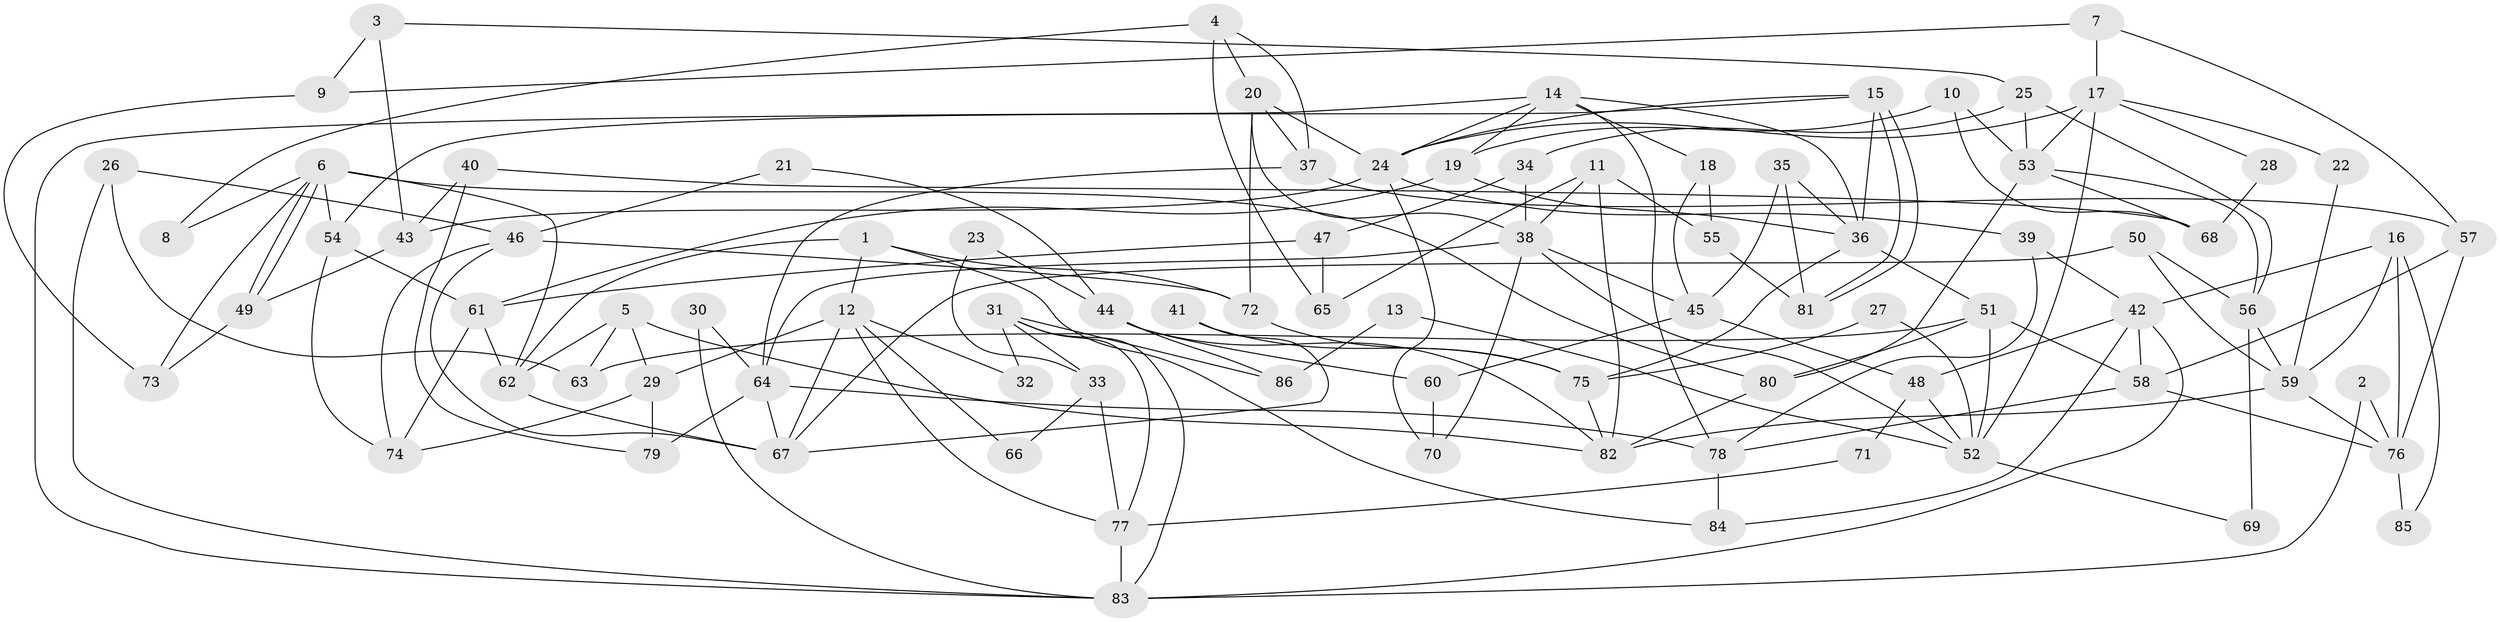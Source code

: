 // coarse degree distribution, {6: 0.16666666666666666, 2: 0.13333333333333333, 3: 0.26666666666666666, 4: 0.16666666666666666, 7: 0.06666666666666667, 9: 0.016666666666666666, 5: 0.11666666666666667, 10: 0.016666666666666666, 8: 0.05}
// Generated by graph-tools (version 1.1) at 2025/52/02/27/25 19:52:04]
// undirected, 86 vertices, 172 edges
graph export_dot {
graph [start="1"]
  node [color=gray90,style=filled];
  1;
  2;
  3;
  4;
  5;
  6;
  7;
  8;
  9;
  10;
  11;
  12;
  13;
  14;
  15;
  16;
  17;
  18;
  19;
  20;
  21;
  22;
  23;
  24;
  25;
  26;
  27;
  28;
  29;
  30;
  31;
  32;
  33;
  34;
  35;
  36;
  37;
  38;
  39;
  40;
  41;
  42;
  43;
  44;
  45;
  46;
  47;
  48;
  49;
  50;
  51;
  52;
  53;
  54;
  55;
  56;
  57;
  58;
  59;
  60;
  61;
  62;
  63;
  64;
  65;
  66;
  67;
  68;
  69;
  70;
  71;
  72;
  73;
  74;
  75;
  76;
  77;
  78;
  79;
  80;
  81;
  82;
  83;
  84;
  85;
  86;
  1 -- 62;
  1 -- 12;
  1 -- 72;
  1 -- 84;
  2 -- 76;
  2 -- 83;
  3 -- 9;
  3 -- 25;
  3 -- 43;
  4 -- 20;
  4 -- 37;
  4 -- 8;
  4 -- 65;
  5 -- 62;
  5 -- 82;
  5 -- 29;
  5 -- 63;
  6 -- 54;
  6 -- 49;
  6 -- 49;
  6 -- 8;
  6 -- 62;
  6 -- 73;
  6 -- 80;
  7 -- 57;
  7 -- 17;
  7 -- 9;
  9 -- 73;
  10 -- 19;
  10 -- 68;
  10 -- 53;
  11 -- 82;
  11 -- 38;
  11 -- 55;
  11 -- 65;
  12 -- 67;
  12 -- 29;
  12 -- 32;
  12 -- 66;
  12 -- 77;
  13 -- 52;
  13 -- 86;
  14 -- 78;
  14 -- 36;
  14 -- 18;
  14 -- 19;
  14 -- 24;
  14 -- 83;
  15 -- 81;
  15 -- 81;
  15 -- 24;
  15 -- 36;
  15 -- 54;
  16 -- 59;
  16 -- 42;
  16 -- 76;
  16 -- 85;
  17 -- 53;
  17 -- 24;
  17 -- 22;
  17 -- 28;
  17 -- 52;
  18 -- 45;
  18 -- 55;
  19 -- 61;
  19 -- 36;
  20 -- 72;
  20 -- 38;
  20 -- 24;
  20 -- 37;
  21 -- 46;
  21 -- 44;
  22 -- 59;
  23 -- 44;
  23 -- 33;
  24 -- 39;
  24 -- 43;
  24 -- 70;
  25 -- 56;
  25 -- 53;
  25 -- 34;
  26 -- 63;
  26 -- 46;
  26 -- 83;
  27 -- 75;
  27 -- 52;
  28 -- 68;
  29 -- 74;
  29 -- 79;
  30 -- 83;
  30 -- 64;
  31 -- 83;
  31 -- 77;
  31 -- 32;
  31 -- 33;
  31 -- 86;
  33 -- 77;
  33 -- 66;
  34 -- 38;
  34 -- 47;
  35 -- 36;
  35 -- 81;
  35 -- 45;
  36 -- 51;
  36 -- 75;
  37 -- 57;
  37 -- 64;
  38 -- 52;
  38 -- 45;
  38 -- 64;
  38 -- 70;
  39 -- 78;
  39 -- 42;
  40 -- 79;
  40 -- 43;
  40 -- 68;
  41 -- 75;
  41 -- 67;
  42 -- 83;
  42 -- 48;
  42 -- 58;
  42 -- 84;
  43 -- 49;
  44 -- 82;
  44 -- 60;
  44 -- 86;
  45 -- 48;
  45 -- 60;
  46 -- 67;
  46 -- 72;
  46 -- 74;
  47 -- 65;
  47 -- 61;
  48 -- 52;
  48 -- 71;
  49 -- 73;
  50 -- 67;
  50 -- 56;
  50 -- 59;
  51 -- 58;
  51 -- 52;
  51 -- 63;
  51 -- 80;
  52 -- 69;
  53 -- 80;
  53 -- 56;
  53 -- 68;
  54 -- 61;
  54 -- 74;
  55 -- 81;
  56 -- 59;
  56 -- 69;
  57 -- 58;
  57 -- 76;
  58 -- 78;
  58 -- 76;
  59 -- 76;
  59 -- 82;
  60 -- 70;
  61 -- 74;
  61 -- 62;
  62 -- 67;
  64 -- 67;
  64 -- 78;
  64 -- 79;
  71 -- 77;
  72 -- 75;
  75 -- 82;
  76 -- 85;
  77 -- 83;
  78 -- 84;
  80 -- 82;
}
